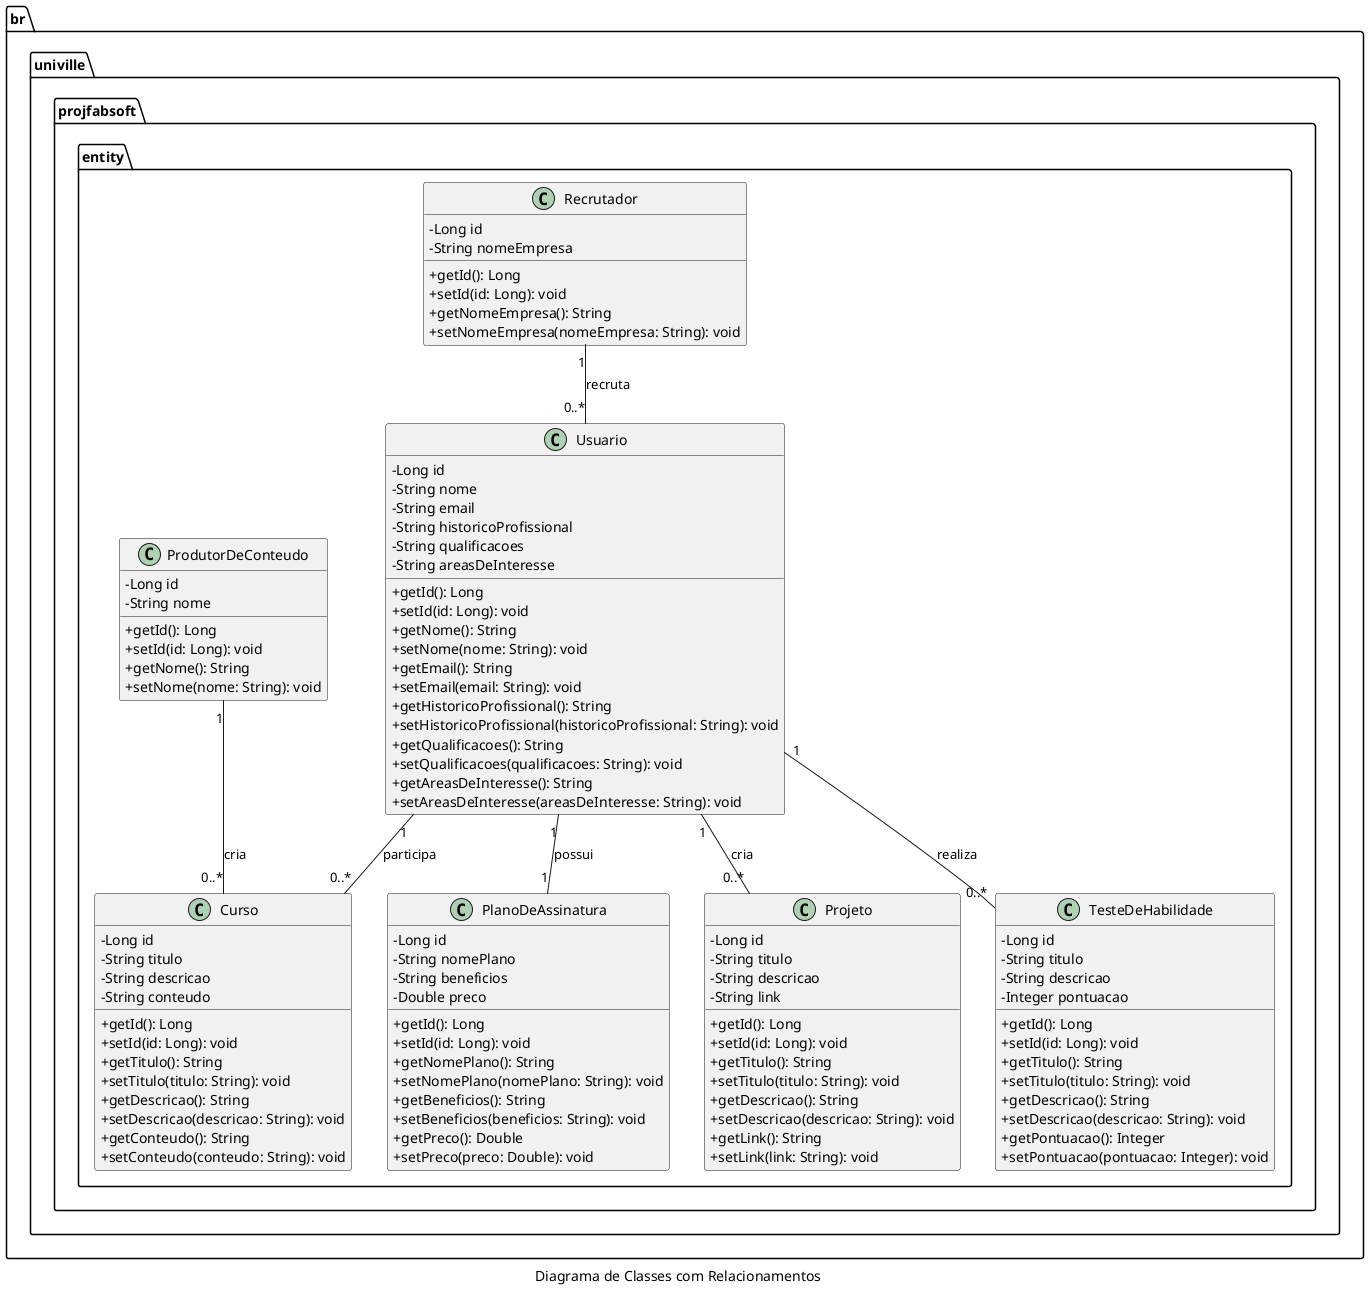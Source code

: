 @startuml DiagramaDeClasses
skinparam classAttributeIconSize 0
caption Diagrama de Classes com Relacionamentos

package br.univille.projfabsoft.entity {
    class Usuario {
        - Long id
        - String nome
        - String email
        - String historicoProfissional
        - String qualificacoes
        - String areasDeInteresse

        + getId(): Long
        + setId(id: Long): void
        + getNome(): String
        + setNome(nome: String): void
        + getEmail(): String
        + setEmail(email: String): void
        + getHistoricoProfissional(): String
        + setHistoricoProfissional(historicoProfissional: String): void
        + getQualificacoes(): String
        + setQualificacoes(qualificacoes: String): void
        + getAreasDeInteresse(): String
        + setAreasDeInteresse(areasDeInteresse: String): void
    }

    class Recrutador {
        - Long id
        - String nomeEmpresa

        + getId(): Long
        + setId(id: Long): void
        + getNomeEmpresa(): String
        + setNomeEmpresa(nomeEmpresa: String): void
    }

    class ProdutorDeConteudo {
        - Long id
        - String nome

        + getId(): Long
        + setId(id: Long): void
        + getNome(): String
        + setNome(nome: String): void
    }

    class Curso {
        - Long id
        - String titulo
        - String descricao
        - String conteudo

        + getId(): Long
        + setId(id: Long): void
        + getTitulo(): String
        + setTitulo(titulo: String): void
        + getDescricao(): String
        + setDescricao(descricao: String): void
        + getConteudo(): String
        + setConteudo(conteudo: String): void
    }

    class PlanoDeAssinatura {
        - Long id
        - String nomePlano
        - String beneficios
        - Double preco

        + getId(): Long
        + setId(id: Long): void
        + getNomePlano(): String
        + setNomePlano(nomePlano: String): void
        + getBeneficios(): String
        + setBeneficios(beneficios: String): void
        + getPreco(): Double
        + setPreco(preco: Double): void
    }

    class Projeto {
        - Long id
        - String titulo
        - String descricao
        - String link

        + getId(): Long
        + setId(id: Long): void
        + getTitulo(): String
        + setTitulo(titulo: String): void
        + getDescricao(): String
        + setDescricao(descricao: String): void
        + getLink(): String
        + setLink(link: String): void
    }

    class TesteDeHabilidade {
        - Long id
        - String titulo
        - String descricao
        - Integer pontuacao

        + getId(): Long
        + setId(id: Long): void
        + getTitulo(): String
        + setTitulo(titulo: String): void
        + getDescricao(): String
        + setDescricao(descricao: String): void
        + getPontuacao(): Integer
        + setPontuacao(pontuacao: Integer): void
    }

    Usuario "1" -- "0..*" Projeto : cria
    Usuario "1" -- "0..*" TesteDeHabilidade : realiza
    Usuario "1" -- "0..*" Curso : participa
    Recrutador "1" -- "0..*" Usuario : recruta
    ProdutorDeConteudo "1" -- "0..*" Curso : cria
    Usuario "1" -- "1" PlanoDeAssinatura : possui
}
@enduml